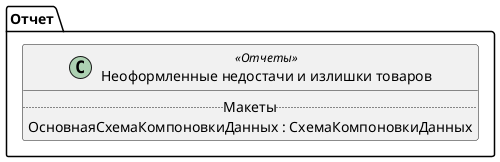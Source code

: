 ﻿@startuml ОформлениеИзлишковНедостачТоваров
'!include templates.wsd
'..\include templates.wsd
class Отчет.ОформлениеИзлишковНедостачТоваров as "Неоформленные недостачи и излишки товаров" <<Отчеты>>
{
..Макеты..
ОсновнаяСхемаКомпоновкиДанных : СхемаКомпоновкиДанных
}
@enduml
